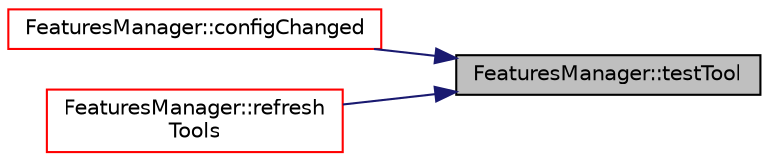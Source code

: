 digraph "FeaturesManager::testTool"
{
 // LATEX_PDF_SIZE
  edge [fontname="Helvetica",fontsize="10",labelfontname="Helvetica",labelfontsize="10"];
  node [fontname="Helvetica",fontsize="10",shape=record];
  rankdir="RL";
  Node1 [label="FeaturesManager::testTool",height=0.2,width=0.4,color="black", fillcolor="grey75", style="filled", fontcolor="black",tooltip=" "];
  Node1 -> Node2 [dir="back",color="midnightblue",fontsize="10",style="solid",fontname="Helvetica"];
  Node2 [label="FeaturesManager::configChanged",height=0.2,width=0.4,color="red", fillcolor="white", style="filled",URL="$class_features_manager.html#a03c782802bd77ddb75941b6c150746a2",tooltip=" "];
  Node1 -> Node4 [dir="back",color="midnightblue",fontsize="10",style="solid",fontname="Helvetica"];
  Node4 [label="FeaturesManager::refresh\lTools",height=0.2,width=0.4,color="red", fillcolor="white", style="filled",URL="$class_features_manager.html#ae45c011ada89d45e0f28d659e4a8dcf0",tooltip=" "];
}
